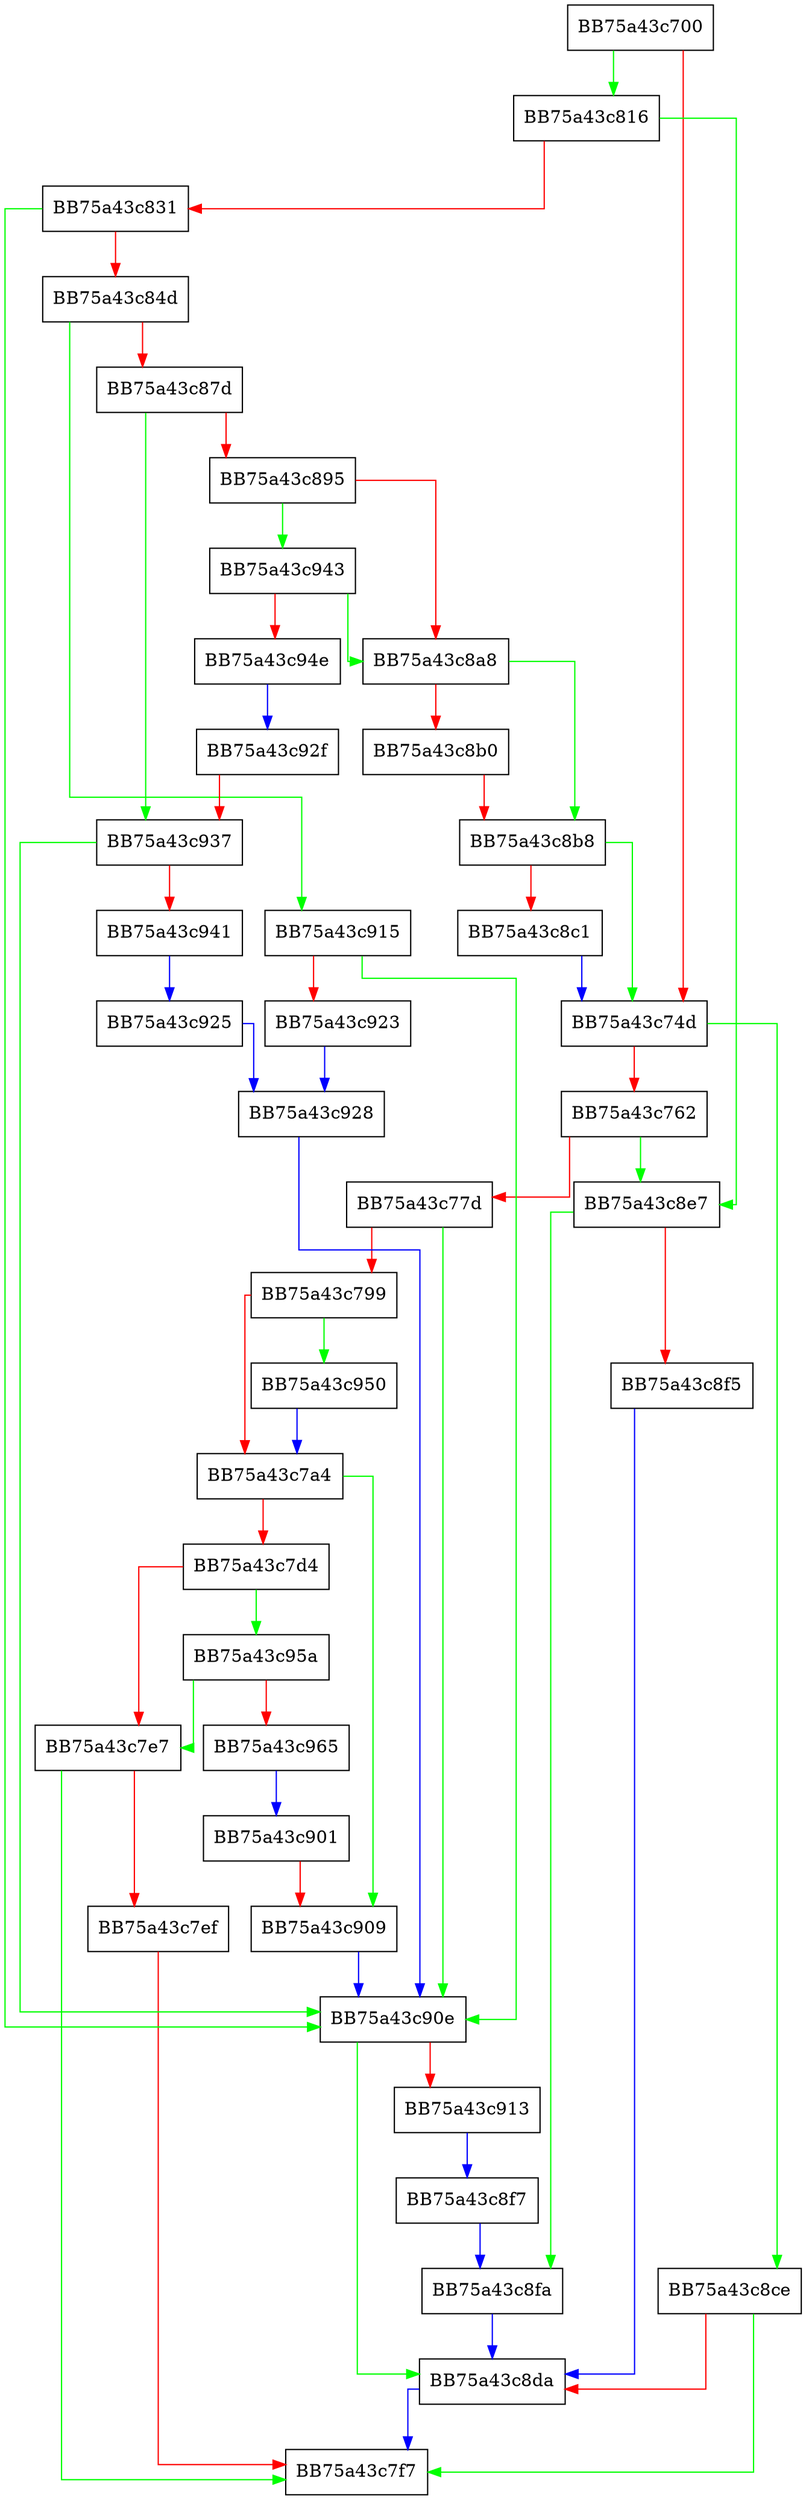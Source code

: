 digraph internal_WOWGetVirtualizedPath {
  node [shape="box"];
  graph [splines=ortho];
  BB75a43c700 -> BB75a43c816 [color="green"];
  BB75a43c700 -> BB75a43c74d [color="red"];
  BB75a43c74d -> BB75a43c8ce [color="green"];
  BB75a43c74d -> BB75a43c762 [color="red"];
  BB75a43c762 -> BB75a43c8e7 [color="green"];
  BB75a43c762 -> BB75a43c77d [color="red"];
  BB75a43c77d -> BB75a43c90e [color="green"];
  BB75a43c77d -> BB75a43c799 [color="red"];
  BB75a43c799 -> BB75a43c950 [color="green"];
  BB75a43c799 -> BB75a43c7a4 [color="red"];
  BB75a43c7a4 -> BB75a43c909 [color="green"];
  BB75a43c7a4 -> BB75a43c7d4 [color="red"];
  BB75a43c7d4 -> BB75a43c95a [color="green"];
  BB75a43c7d4 -> BB75a43c7e7 [color="red"];
  BB75a43c7e7 -> BB75a43c7f7 [color="green"];
  BB75a43c7e7 -> BB75a43c7ef [color="red"];
  BB75a43c7ef -> BB75a43c7f7 [color="red"];
  BB75a43c816 -> BB75a43c8e7 [color="green"];
  BB75a43c816 -> BB75a43c831 [color="red"];
  BB75a43c831 -> BB75a43c90e [color="green"];
  BB75a43c831 -> BB75a43c84d [color="red"];
  BB75a43c84d -> BB75a43c915 [color="green"];
  BB75a43c84d -> BB75a43c87d [color="red"];
  BB75a43c87d -> BB75a43c937 [color="green"];
  BB75a43c87d -> BB75a43c895 [color="red"];
  BB75a43c895 -> BB75a43c943 [color="green"];
  BB75a43c895 -> BB75a43c8a8 [color="red"];
  BB75a43c8a8 -> BB75a43c8b8 [color="green"];
  BB75a43c8a8 -> BB75a43c8b0 [color="red"];
  BB75a43c8b0 -> BB75a43c8b8 [color="red"];
  BB75a43c8b8 -> BB75a43c74d [color="green"];
  BB75a43c8b8 -> BB75a43c8c1 [color="red"];
  BB75a43c8c1 -> BB75a43c74d [color="blue"];
  BB75a43c8ce -> BB75a43c7f7 [color="green"];
  BB75a43c8ce -> BB75a43c8da [color="red"];
  BB75a43c8da -> BB75a43c7f7 [color="blue"];
  BB75a43c8e7 -> BB75a43c8fa [color="green"];
  BB75a43c8e7 -> BB75a43c8f5 [color="red"];
  BB75a43c8f5 -> BB75a43c8da [color="blue"];
  BB75a43c8f7 -> BB75a43c8fa [color="blue"];
  BB75a43c8fa -> BB75a43c8da [color="blue"];
  BB75a43c901 -> BB75a43c909 [color="red"];
  BB75a43c909 -> BB75a43c90e [color="blue"];
  BB75a43c90e -> BB75a43c8da [color="green"];
  BB75a43c90e -> BB75a43c913 [color="red"];
  BB75a43c913 -> BB75a43c8f7 [color="blue"];
  BB75a43c915 -> BB75a43c90e [color="green"];
  BB75a43c915 -> BB75a43c923 [color="red"];
  BB75a43c923 -> BB75a43c928 [color="blue"];
  BB75a43c925 -> BB75a43c928 [color="blue"];
  BB75a43c928 -> BB75a43c90e [color="blue"];
  BB75a43c92f -> BB75a43c937 [color="red"];
  BB75a43c937 -> BB75a43c90e [color="green"];
  BB75a43c937 -> BB75a43c941 [color="red"];
  BB75a43c941 -> BB75a43c925 [color="blue"];
  BB75a43c943 -> BB75a43c8a8 [color="green"];
  BB75a43c943 -> BB75a43c94e [color="red"];
  BB75a43c94e -> BB75a43c92f [color="blue"];
  BB75a43c950 -> BB75a43c7a4 [color="blue"];
  BB75a43c95a -> BB75a43c7e7 [color="green"];
  BB75a43c95a -> BB75a43c965 [color="red"];
  BB75a43c965 -> BB75a43c901 [color="blue"];
}
